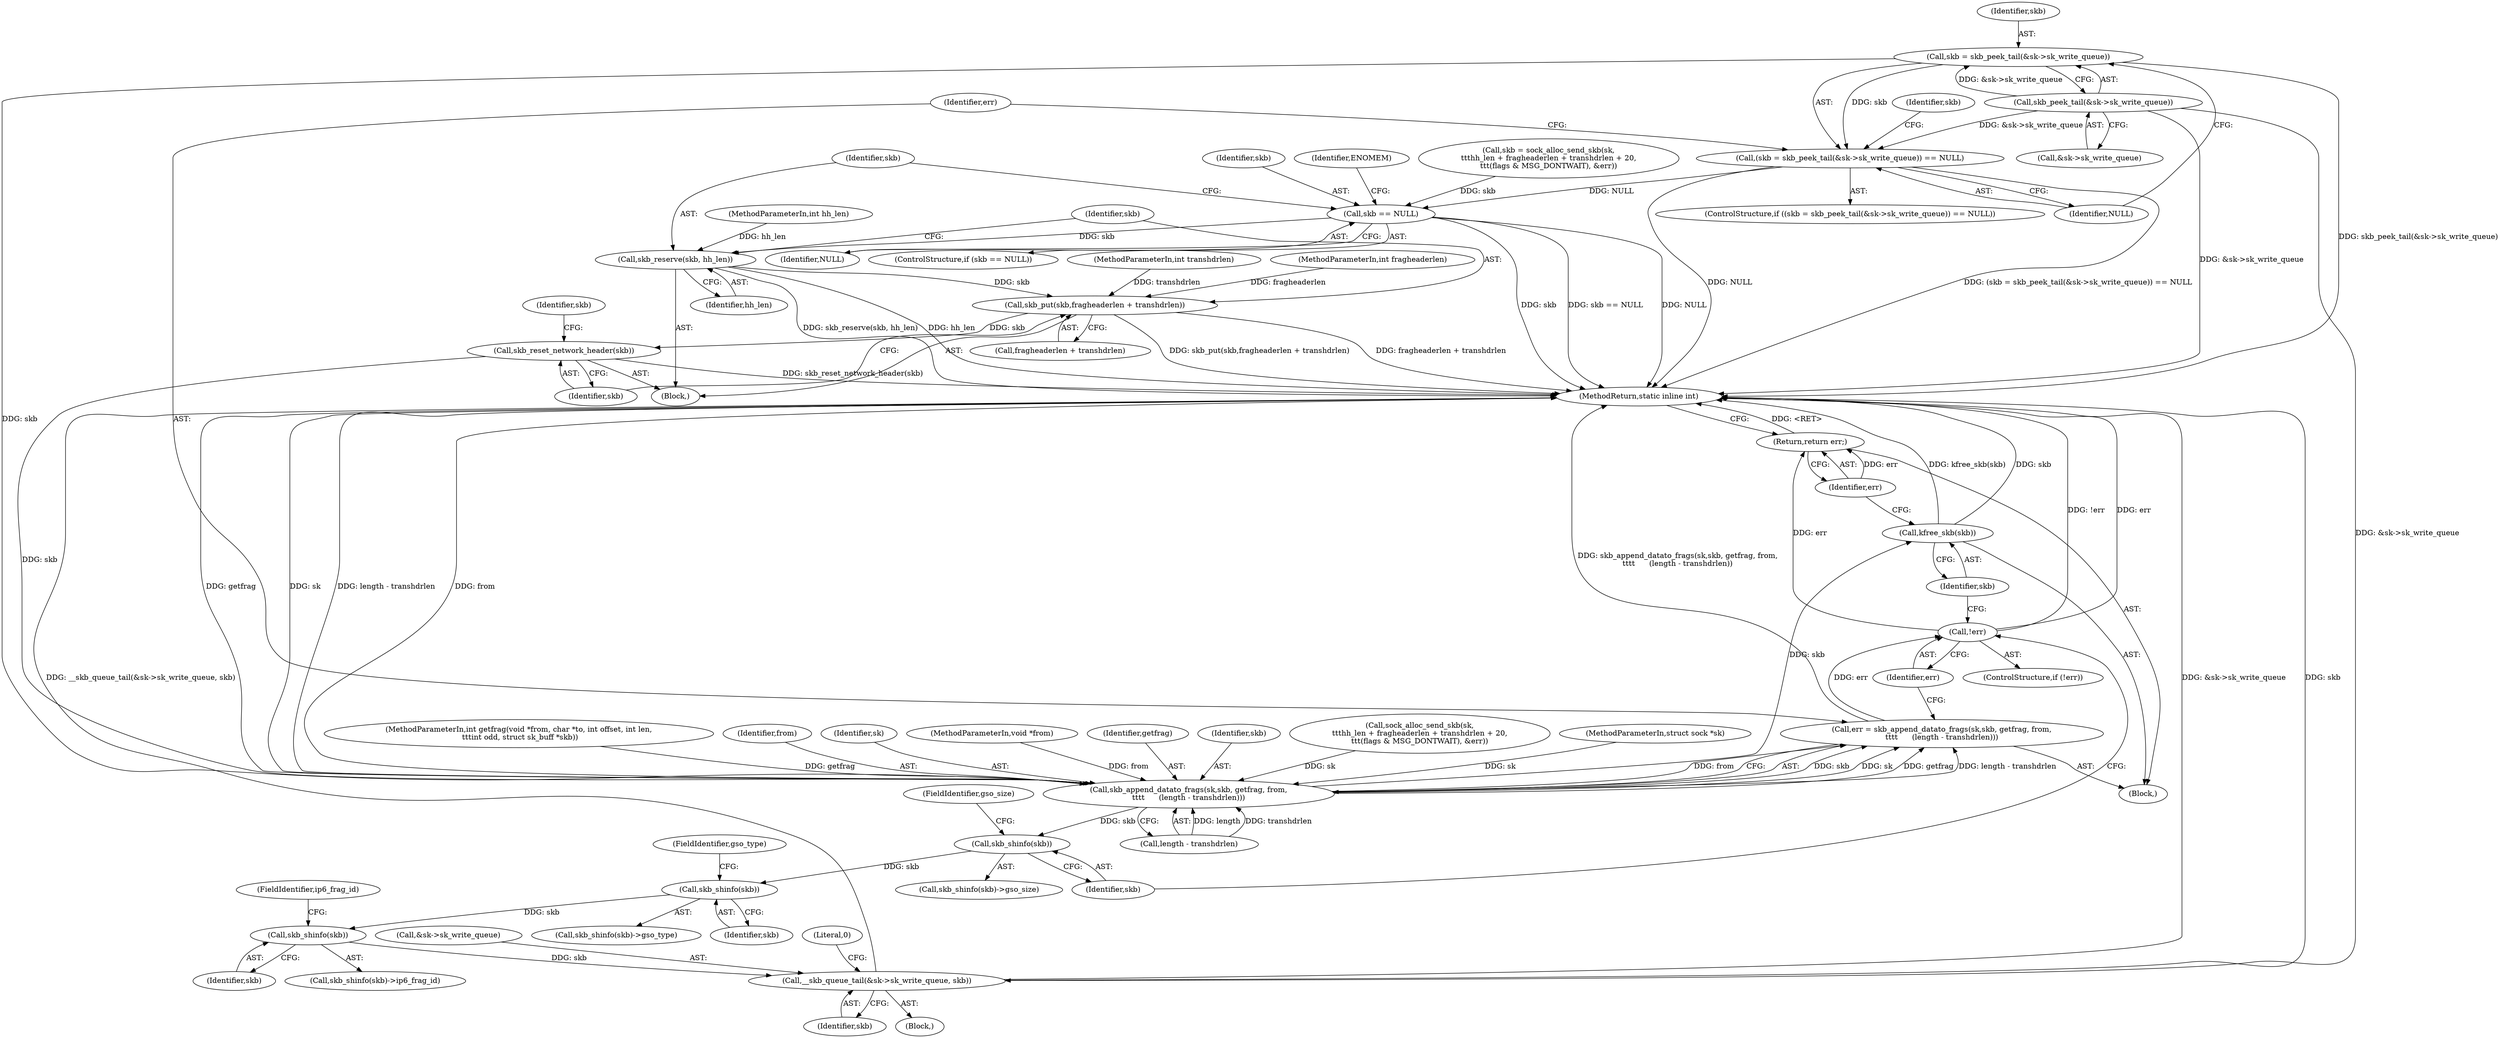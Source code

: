digraph "0_linux_87c48fa3b4630905f98268dde838ee43626a060c_2@pointer" {
"1000122" [label="(Call,skb = skb_peek_tail(&sk->sk_write_queue))"];
"1000124" [label="(Call,skb_peek_tail(&sk->sk_write_queue))"];
"1000121" [label="(Call,(skb = skb_peek_tail(&sk->sk_write_queue)) == NULL)"];
"1000148" [label="(Call,skb == NULL)"];
"1000154" [label="(Call,skb_reserve(skb, hh_len))"];
"1000157" [label="(Call,skb_put(skb,fragheaderlen + transhdrlen))"];
"1000162" [label="(Call,skb_reset_network_header(skb))"];
"1000185" [label="(Call,skb_append_datato_frags(sk,skb, getfrag, from,\n\t\t\t\t      (length - transhdrlen)))"];
"1000183" [label="(Call,err = skb_append_datato_frags(sk,skb, getfrag, from,\n\t\t\t\t      (length - transhdrlen)))"];
"1000194" [label="(Call,!err)"];
"1000238" [label="(Return,return err;)"];
"1000200" [label="(Call,skb_shinfo(skb))"];
"1000213" [label="(Call,skb_shinfo(skb))"];
"1000222" [label="(Call,skb_shinfo(skb))"];
"1000228" [label="(Call,__skb_queue_tail(&sk->sk_write_queue, skb))"];
"1000236" [label="(Call,kfree_skb(skb))"];
"1000150" [label="(Identifier,NULL)"];
"1000120" [label="(ControlStructure,if ((skb = skb_peek_tail(&sk->sk_write_queue)) == NULL))"];
"1000109" [label="(MethodParameterIn,int getfrag(void *from, char *to, int offset, int len,\n \t\t\tint odd, struct sk_buff *skb))"];
"1000124" [label="(Call,skb_peek_tail(&sk->sk_write_queue))"];
"1000238" [label="(Return,return err;)"];
"1000214" [label="(Identifier,skb)"];
"1000149" [label="(Identifier,skb)"];
"1000121" [label="(Call,(skb = skb_peek_tail(&sk->sk_write_queue)) == NULL)"];
"1000201" [label="(Identifier,skb)"];
"1000147" [label="(ControlStructure,if (skb == NULL))"];
"1000153" [label="(Identifier,ENOMEM)"];
"1000162" [label="(Call,skb_reset_network_header(skb))"];
"1000193" [label="(ControlStructure,if (!err))"];
"1000202" [label="(FieldIdentifier,gso_size)"];
"1000129" [label="(Identifier,NULL)"];
"1000156" [label="(Identifier,hh_len)"];
"1000213" [label="(Call,skb_shinfo(skb))"];
"1000184" [label="(Identifier,err)"];
"1000122" [label="(Call,skb = skb_peek_tail(&sk->sk_write_queue))"];
"1000224" [label="(FieldIdentifier,ip6_frag_id)"];
"1000233" [label="(Identifier,skb)"];
"1000229" [label="(Call,&sk->sk_write_queue)"];
"1000189" [label="(Identifier,from)"];
"1000195" [label="(Identifier,err)"];
"1000112" [label="(MethodParameterIn,int hh_len)"];
"1000157" [label="(Call,skb_put(skb,fragheaderlen + transhdrlen))"];
"1000194" [label="(Call,!err)"];
"1000212" [label="(Call,skb_shinfo(skb)->gso_type)"];
"1000223" [label="(Identifier,skb)"];
"1000125" [label="(Call,&sk->sk_write_queue)"];
"1000228" [label="(Call,__skb_queue_tail(&sk->sk_write_queue, skb))"];
"1000114" [label="(MethodParameterIn,int transhdrlen)"];
"1000159" [label="(Call,fragheaderlen + transhdrlen)"];
"1000163" [label="(Identifier,skb)"];
"1000186" [label="(Identifier,sk)"];
"1000190" [label="(Call,length - transhdrlen)"];
"1000131" [label="(Call,skb = sock_alloc_send_skb(sk,\n\t\t\thh_len + fragheaderlen + transhdrlen + 20,\n\t\t\t(flags & MSG_DONTWAIT), &err))"];
"1000110" [label="(MethodParameterIn,void *from)"];
"1000132" [label="(Identifier,skb)"];
"1000166" [label="(Identifier,skb)"];
"1000188" [label="(Identifier,getfrag)"];
"1000221" [label="(Call,skb_shinfo(skb)->ip6_frag_id)"];
"1000187" [label="(Identifier,skb)"];
"1000148" [label="(Call,skb == NULL)"];
"1000200" [label="(Call,skb_shinfo(skb))"];
"1000155" [label="(Identifier,skb)"];
"1000123" [label="(Identifier,skb)"];
"1000158" [label="(Identifier,skb)"];
"1000183" [label="(Call,err = skb_append_datato_frags(sk,skb, getfrag, from,\n\t\t\t\t      (length - transhdrlen)))"];
"1000133" [label="(Call,sock_alloc_send_skb(sk,\n\t\t\thh_len + fragheaderlen + transhdrlen + 20,\n\t\t\t(flags & MSG_DONTWAIT), &err))"];
"1000199" [label="(Call,skb_shinfo(skb)->gso_size)"];
"1000222" [label="(Call,skb_shinfo(skb))"];
"1000113" [label="(MethodParameterIn,int fragheaderlen)"];
"1000237" [label="(Identifier,skb)"];
"1000240" [label="(MethodReturn,static inline int)"];
"1000154" [label="(Call,skb_reserve(skb, hh_len))"];
"1000108" [label="(MethodParameterIn,struct sock *sk)"];
"1000236" [label="(Call,kfree_skb(skb))"];
"1000215" [label="(FieldIdentifier,gso_type)"];
"1000239" [label="(Identifier,err)"];
"1000117" [label="(Block,)"];
"1000196" [label="(Block,)"];
"1000235" [label="(Literal,0)"];
"1000185" [label="(Call,skb_append_datato_frags(sk,skb, getfrag, from,\n\t\t\t\t      (length - transhdrlen)))"];
"1000130" [label="(Block,)"];
"1000122" -> "1000121"  [label="AST: "];
"1000122" -> "1000124"  [label="CFG: "];
"1000123" -> "1000122"  [label="AST: "];
"1000124" -> "1000122"  [label="AST: "];
"1000129" -> "1000122"  [label="CFG: "];
"1000122" -> "1000240"  [label="DDG: skb_peek_tail(&sk->sk_write_queue)"];
"1000122" -> "1000121"  [label="DDG: skb"];
"1000124" -> "1000122"  [label="DDG: &sk->sk_write_queue"];
"1000122" -> "1000185"  [label="DDG: skb"];
"1000124" -> "1000125"  [label="CFG: "];
"1000125" -> "1000124"  [label="AST: "];
"1000124" -> "1000240"  [label="DDG: &sk->sk_write_queue"];
"1000124" -> "1000121"  [label="DDG: &sk->sk_write_queue"];
"1000124" -> "1000228"  [label="DDG: &sk->sk_write_queue"];
"1000121" -> "1000120"  [label="AST: "];
"1000121" -> "1000129"  [label="CFG: "];
"1000129" -> "1000121"  [label="AST: "];
"1000132" -> "1000121"  [label="CFG: "];
"1000184" -> "1000121"  [label="CFG: "];
"1000121" -> "1000240"  [label="DDG: NULL"];
"1000121" -> "1000240"  [label="DDG: (skb = skb_peek_tail(&sk->sk_write_queue)) == NULL"];
"1000121" -> "1000148"  [label="DDG: NULL"];
"1000148" -> "1000147"  [label="AST: "];
"1000148" -> "1000150"  [label="CFG: "];
"1000149" -> "1000148"  [label="AST: "];
"1000150" -> "1000148"  [label="AST: "];
"1000153" -> "1000148"  [label="CFG: "];
"1000155" -> "1000148"  [label="CFG: "];
"1000148" -> "1000240"  [label="DDG: skb"];
"1000148" -> "1000240"  [label="DDG: skb == NULL"];
"1000148" -> "1000240"  [label="DDG: NULL"];
"1000131" -> "1000148"  [label="DDG: skb"];
"1000148" -> "1000154"  [label="DDG: skb"];
"1000154" -> "1000130"  [label="AST: "];
"1000154" -> "1000156"  [label="CFG: "];
"1000155" -> "1000154"  [label="AST: "];
"1000156" -> "1000154"  [label="AST: "];
"1000158" -> "1000154"  [label="CFG: "];
"1000154" -> "1000240"  [label="DDG: skb_reserve(skb, hh_len)"];
"1000154" -> "1000240"  [label="DDG: hh_len"];
"1000112" -> "1000154"  [label="DDG: hh_len"];
"1000154" -> "1000157"  [label="DDG: skb"];
"1000157" -> "1000130"  [label="AST: "];
"1000157" -> "1000159"  [label="CFG: "];
"1000158" -> "1000157"  [label="AST: "];
"1000159" -> "1000157"  [label="AST: "];
"1000163" -> "1000157"  [label="CFG: "];
"1000157" -> "1000240"  [label="DDG: fragheaderlen + transhdrlen"];
"1000157" -> "1000240"  [label="DDG: skb_put(skb,fragheaderlen + transhdrlen)"];
"1000113" -> "1000157"  [label="DDG: fragheaderlen"];
"1000114" -> "1000157"  [label="DDG: transhdrlen"];
"1000157" -> "1000162"  [label="DDG: skb"];
"1000162" -> "1000130"  [label="AST: "];
"1000162" -> "1000163"  [label="CFG: "];
"1000163" -> "1000162"  [label="AST: "];
"1000166" -> "1000162"  [label="CFG: "];
"1000162" -> "1000240"  [label="DDG: skb_reset_network_header(skb)"];
"1000162" -> "1000185"  [label="DDG: skb"];
"1000185" -> "1000183"  [label="AST: "];
"1000185" -> "1000190"  [label="CFG: "];
"1000186" -> "1000185"  [label="AST: "];
"1000187" -> "1000185"  [label="AST: "];
"1000188" -> "1000185"  [label="AST: "];
"1000189" -> "1000185"  [label="AST: "];
"1000190" -> "1000185"  [label="AST: "];
"1000183" -> "1000185"  [label="CFG: "];
"1000185" -> "1000240"  [label="DDG: getfrag"];
"1000185" -> "1000240"  [label="DDG: sk"];
"1000185" -> "1000240"  [label="DDG: length - transhdrlen"];
"1000185" -> "1000240"  [label="DDG: from"];
"1000185" -> "1000183"  [label="DDG: skb"];
"1000185" -> "1000183"  [label="DDG: sk"];
"1000185" -> "1000183"  [label="DDG: getfrag"];
"1000185" -> "1000183"  [label="DDG: length - transhdrlen"];
"1000185" -> "1000183"  [label="DDG: from"];
"1000133" -> "1000185"  [label="DDG: sk"];
"1000108" -> "1000185"  [label="DDG: sk"];
"1000109" -> "1000185"  [label="DDG: getfrag"];
"1000110" -> "1000185"  [label="DDG: from"];
"1000190" -> "1000185"  [label="DDG: length"];
"1000190" -> "1000185"  [label="DDG: transhdrlen"];
"1000185" -> "1000200"  [label="DDG: skb"];
"1000185" -> "1000236"  [label="DDG: skb"];
"1000183" -> "1000117"  [label="AST: "];
"1000184" -> "1000183"  [label="AST: "];
"1000195" -> "1000183"  [label="CFG: "];
"1000183" -> "1000240"  [label="DDG: skb_append_datato_frags(sk,skb, getfrag, from,\n\t\t\t\t      (length - transhdrlen))"];
"1000183" -> "1000194"  [label="DDG: err"];
"1000194" -> "1000193"  [label="AST: "];
"1000194" -> "1000195"  [label="CFG: "];
"1000195" -> "1000194"  [label="AST: "];
"1000201" -> "1000194"  [label="CFG: "];
"1000237" -> "1000194"  [label="CFG: "];
"1000194" -> "1000240"  [label="DDG: !err"];
"1000194" -> "1000240"  [label="DDG: err"];
"1000194" -> "1000238"  [label="DDG: err"];
"1000238" -> "1000117"  [label="AST: "];
"1000238" -> "1000239"  [label="CFG: "];
"1000239" -> "1000238"  [label="AST: "];
"1000240" -> "1000238"  [label="CFG: "];
"1000238" -> "1000240"  [label="DDG: <RET>"];
"1000239" -> "1000238"  [label="DDG: err"];
"1000200" -> "1000199"  [label="AST: "];
"1000200" -> "1000201"  [label="CFG: "];
"1000201" -> "1000200"  [label="AST: "];
"1000202" -> "1000200"  [label="CFG: "];
"1000200" -> "1000213"  [label="DDG: skb"];
"1000213" -> "1000212"  [label="AST: "];
"1000213" -> "1000214"  [label="CFG: "];
"1000214" -> "1000213"  [label="AST: "];
"1000215" -> "1000213"  [label="CFG: "];
"1000213" -> "1000222"  [label="DDG: skb"];
"1000222" -> "1000221"  [label="AST: "];
"1000222" -> "1000223"  [label="CFG: "];
"1000223" -> "1000222"  [label="AST: "];
"1000224" -> "1000222"  [label="CFG: "];
"1000222" -> "1000228"  [label="DDG: skb"];
"1000228" -> "1000196"  [label="AST: "];
"1000228" -> "1000233"  [label="CFG: "];
"1000229" -> "1000228"  [label="AST: "];
"1000233" -> "1000228"  [label="AST: "];
"1000235" -> "1000228"  [label="CFG: "];
"1000228" -> "1000240"  [label="DDG: skb"];
"1000228" -> "1000240"  [label="DDG: __skb_queue_tail(&sk->sk_write_queue, skb)"];
"1000228" -> "1000240"  [label="DDG: &sk->sk_write_queue"];
"1000236" -> "1000117"  [label="AST: "];
"1000236" -> "1000237"  [label="CFG: "];
"1000237" -> "1000236"  [label="AST: "];
"1000239" -> "1000236"  [label="CFG: "];
"1000236" -> "1000240"  [label="DDG: skb"];
"1000236" -> "1000240"  [label="DDG: kfree_skb(skb)"];
}
